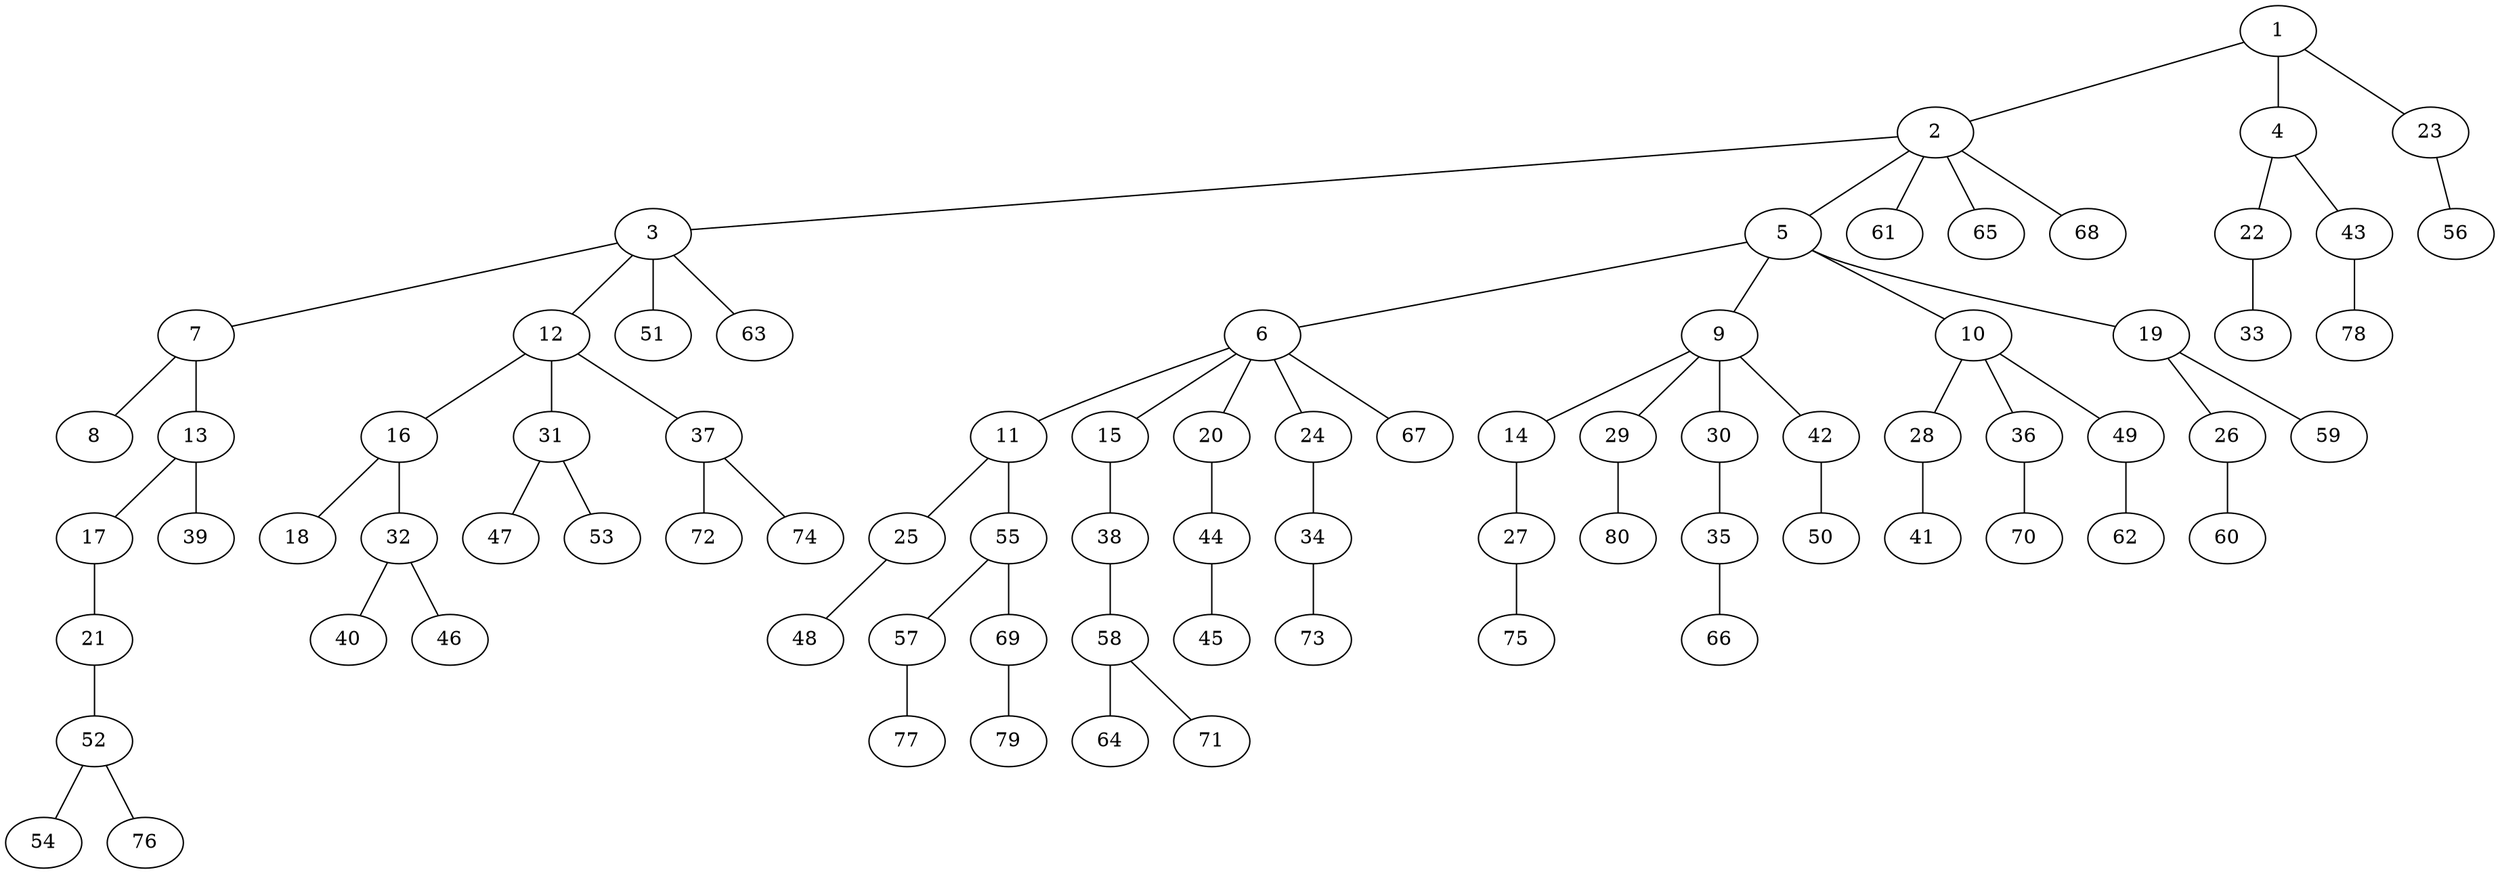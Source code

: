 graph graphname {1--2
1--4
1--23
2--3
2--5
2--61
2--65
2--68
3--7
3--12
3--51
3--63
4--22
4--43
5--6
5--9
5--10
5--19
6--11
6--15
6--20
6--24
6--67
7--8
7--13
9--14
9--29
9--30
9--42
10--28
10--36
10--49
11--25
11--55
12--16
12--31
12--37
13--17
13--39
14--27
15--38
16--18
16--32
17--21
19--26
19--59
20--44
21--52
22--33
23--56
24--34
25--48
26--60
27--75
28--41
29--80
30--35
31--47
31--53
32--40
32--46
34--73
35--66
36--70
37--72
37--74
38--58
42--50
43--78
44--45
49--62
52--54
52--76
55--57
55--69
57--77
58--64
58--71
69--79
}